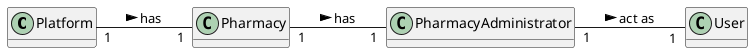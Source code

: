 @startuml
hide methods
left to right direction

class Platform {

}

class Pharmacy {

}

class PharmacyAdministrator {

}

class User {}

Platform "1" -- "1" Pharmacy: has >

Pharmacy "1" -- "1" PharmacyAdministrator: has >

PharmacyAdministrator "1" -- "1" User: act as >

@enduml